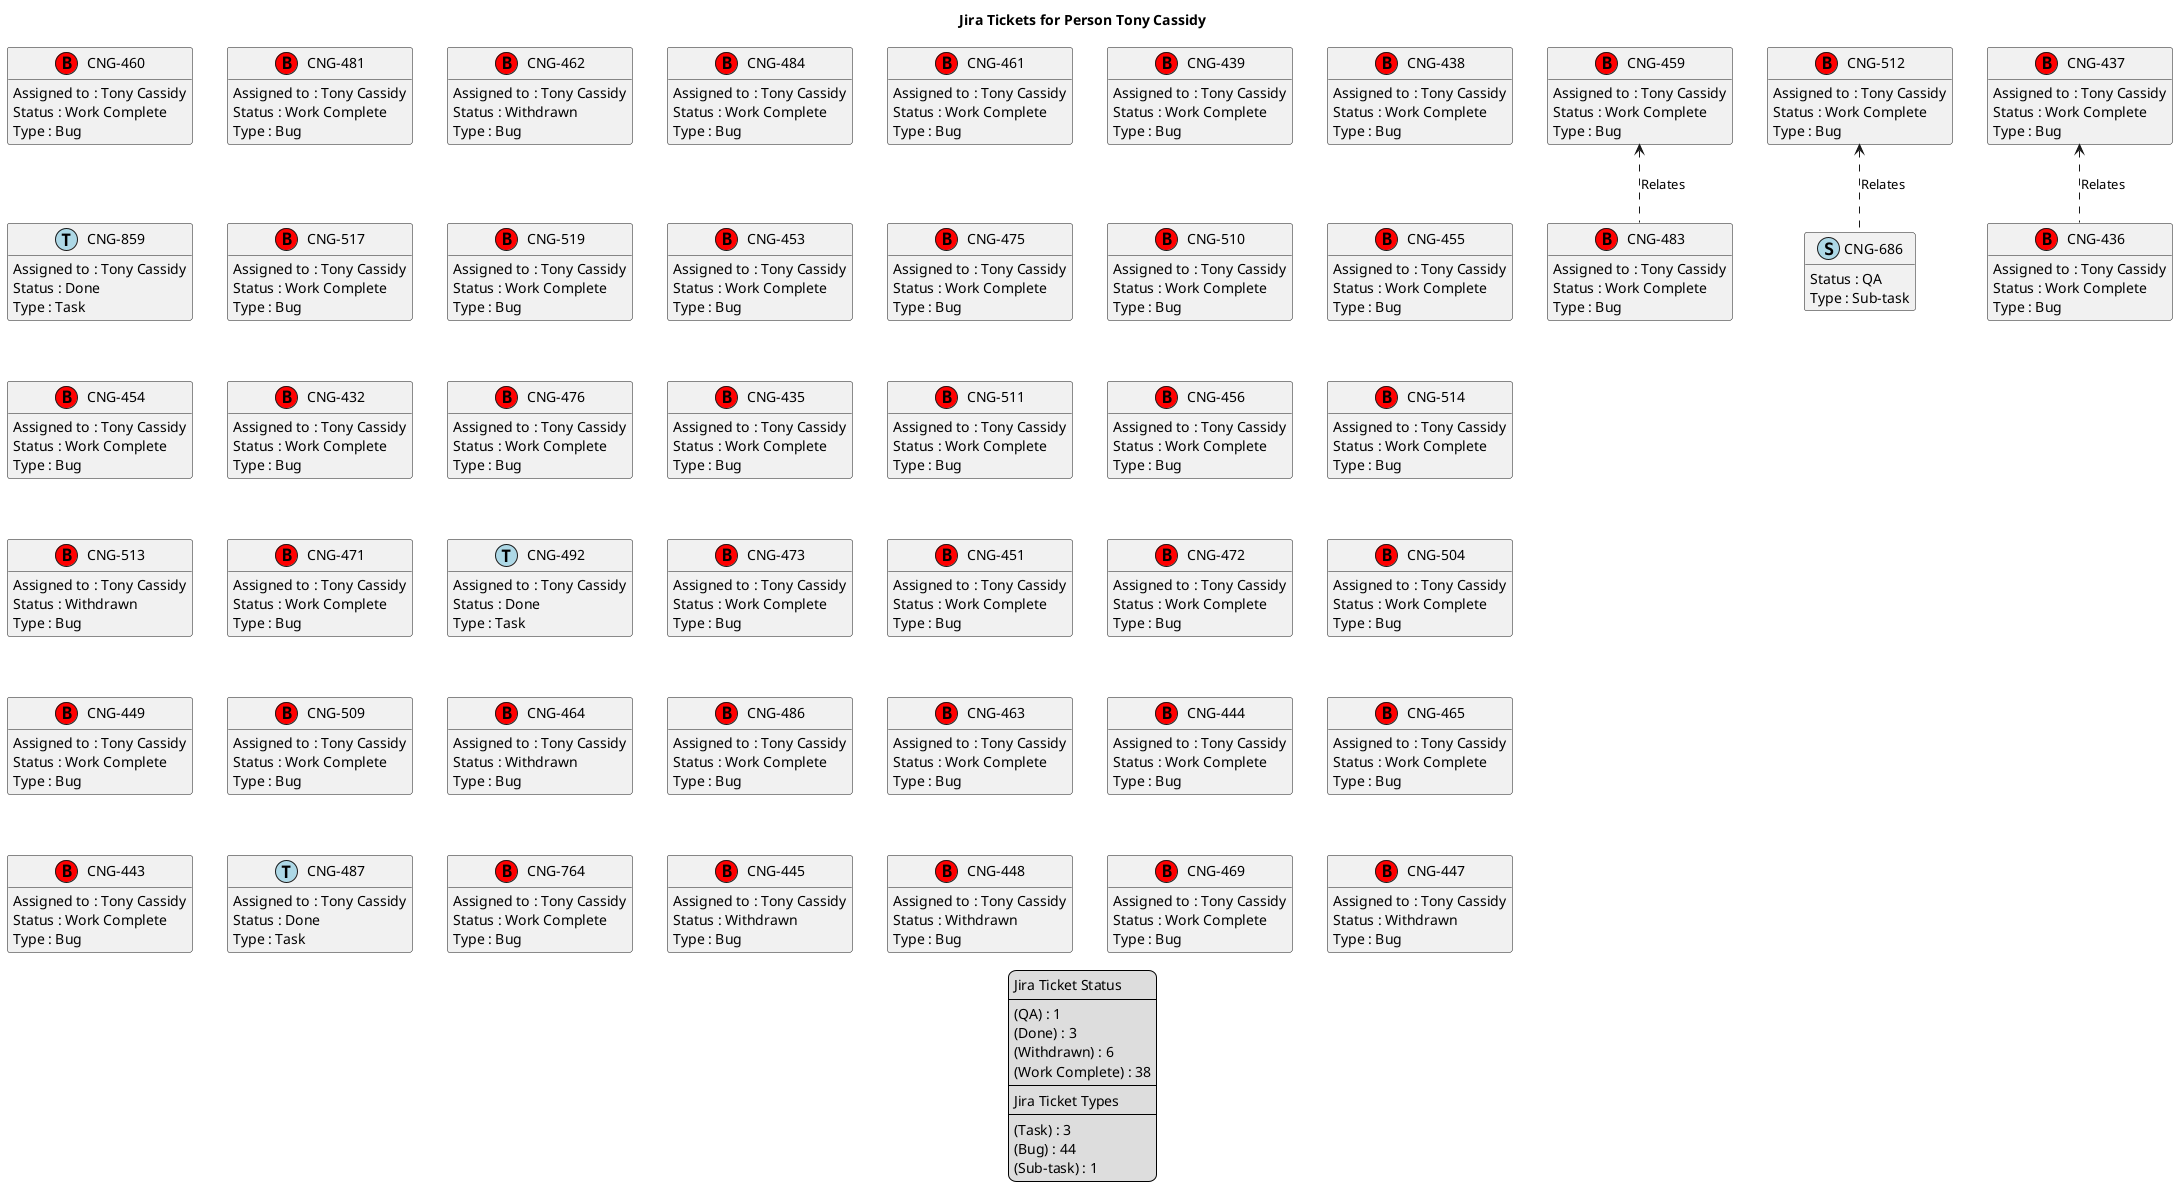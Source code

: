 @startuml
'https://plantuml.com/class-diagram

' GENERATE CLASS DIAGRAM ===========
' Generated at    : Fri Apr 19 14:50:29 CEST 2024

title Jira Tickets for Person Tony Cassidy
hide empty members

legend
Jira Ticket Status
----
(QA) : 1
(Done) : 3
(Withdrawn) : 6
(Work Complete) : 38
----
Jira Ticket Types
----
(Task) : 3
(Bug) : 44
(Sub-task) : 1
end legend


' Tickets =======
class "CNG-460" << (B,red) >> {
  Assigned to : Tony Cassidy
  Status : Work Complete
  Type : Bug
}

class "CNG-481" << (B,red) >> {
  Assigned to : Tony Cassidy
  Status : Work Complete
  Type : Bug
}

class "CNG-462" << (B,red) >> {
  Assigned to : Tony Cassidy
  Status : Withdrawn
  Type : Bug
}

class "CNG-484" << (B,red) >> {
  Assigned to : Tony Cassidy
  Status : Work Complete
  Type : Bug
}

class "CNG-461" << (B,red) >> {
  Assigned to : Tony Cassidy
  Status : Work Complete
  Type : Bug
}

class "CNG-483" << (B,red) >> {
  Assigned to : Tony Cassidy
  Status : Work Complete
  Type : Bug
}

class "CNG-439" << (B,red) >> {
  Assigned to : Tony Cassidy
  Status : Work Complete
  Type : Bug
}

class "CNG-438" << (B,red) >> {
  Assigned to : Tony Cassidy
  Status : Work Complete
  Type : Bug
}

class "CNG-859" << (T,lightblue) >> {
  Assigned to : Tony Cassidy
  Status : Done
  Type : Task
}

class "CNG-517" << (B,red) >> {
  Assigned to : Tony Cassidy
  Status : Work Complete
  Type : Bug
}

class "CNG-519" << (B,red) >> {
  Assigned to : Tony Cassidy
  Status : Work Complete
  Type : Bug
}

class "CNG-453" << (B,red) >> {
  Assigned to : Tony Cassidy
  Status : Work Complete
  Type : Bug
}

class "CNG-475" << (B,red) >> {
  Assigned to : Tony Cassidy
  Status : Work Complete
  Type : Bug
}

class "CNG-510" << (B,red) >> {
  Assigned to : Tony Cassidy
  Status : Work Complete
  Type : Bug
}

class "CNG-455" << (B,red) >> {
  Assigned to : Tony Cassidy
  Status : Work Complete
  Type : Bug
}

class "CNG-454" << (B,red) >> {
  Assigned to : Tony Cassidy
  Status : Work Complete
  Type : Bug
}

class "CNG-432" << (B,red) >> {
  Assigned to : Tony Cassidy
  Status : Work Complete
  Type : Bug
}

class "CNG-476" << (B,red) >> {
  Assigned to : Tony Cassidy
  Status : Work Complete
  Type : Bug
}

class "CNG-512" << (B,red) >> {
  Assigned to : Tony Cassidy
  Status : Work Complete
  Type : Bug
}

class "CNG-435" << (B,red) >> {
  Assigned to : Tony Cassidy
  Status : Work Complete
  Type : Bug
}

class "CNG-511" << (B,red) >> {
  Assigned to : Tony Cassidy
  Status : Work Complete
  Type : Bug
}

class "CNG-456" << (B,red) >> {
  Assigned to : Tony Cassidy
  Status : Work Complete
  Type : Bug
}

class "CNG-514" << (B,red) >> {
  Assigned to : Tony Cassidy
  Status : Work Complete
  Type : Bug
}

class "CNG-459" << (B,red) >> {
  Assigned to : Tony Cassidy
  Status : Work Complete
  Type : Bug
}

class "CNG-437" << (B,red) >> {
  Assigned to : Tony Cassidy
  Status : Work Complete
  Type : Bug
}

class "CNG-513" << (B,red) >> {
  Assigned to : Tony Cassidy
  Status : Withdrawn
  Type : Bug
}

class "CNG-436" << (B,red) >> {
  Assigned to : Tony Cassidy
  Status : Work Complete
  Type : Bug
}

class "CNG-471" << (B,red) >> {
  Assigned to : Tony Cassidy
  Status : Work Complete
  Type : Bug
}

class "CNG-492" << (T,lightblue) >> {
  Assigned to : Tony Cassidy
  Status : Done
  Type : Task
}

class "CNG-473" << (B,red) >> {
  Assigned to : Tony Cassidy
  Status : Work Complete
  Type : Bug
}

class "CNG-451" << (B,red) >> {
  Assigned to : Tony Cassidy
  Status : Work Complete
  Type : Bug
}

class "CNG-472" << (B,red) >> {
  Assigned to : Tony Cassidy
  Status : Work Complete
  Type : Bug
}

class "CNG-504" << (B,red) >> {
  Assigned to : Tony Cassidy
  Status : Work Complete
  Type : Bug
}

class "CNG-449" << (B,red) >> {
  Assigned to : Tony Cassidy
  Status : Work Complete
  Type : Bug
}

class "CNG-509" << (B,red) >> {
  Assigned to : Tony Cassidy
  Status : Work Complete
  Type : Bug
}

class "CNG-464" << (B,red) >> {
  Assigned to : Tony Cassidy
  Status : Withdrawn
  Type : Bug
}

class "CNG-486" << (B,red) >> {
  Assigned to : Tony Cassidy
  Status : Work Complete
  Type : Bug
}

class "CNG-463" << (B,red) >> {
  Assigned to : Tony Cassidy
  Status : Work Complete
  Type : Bug
}

class "CNG-686" << (S,lightblue) >> {
  Status : QA
  Type : Sub-task
}

class "CNG-444" << (B,red) >> {
  Assigned to : Tony Cassidy
  Status : Work Complete
  Type : Bug
}

class "CNG-465" << (B,red) >> {
  Assigned to : Tony Cassidy
  Status : Work Complete
  Type : Bug
}

class "CNG-443" << (B,red) >> {
  Assigned to : Tony Cassidy
  Status : Work Complete
  Type : Bug
}

class "CNG-487" << (T,lightblue) >> {
  Assigned to : Tony Cassidy
  Status : Done
  Type : Task
}

class "CNG-764" << (B,red) >> {
  Assigned to : Tony Cassidy
  Status : Work Complete
  Type : Bug
}

class "CNG-445" << (B,red) >> {
  Assigned to : Tony Cassidy
  Status : Withdrawn
  Type : Bug
}

class "CNG-448" << (B,red) >> {
  Assigned to : Tony Cassidy
  Status : Withdrawn
  Type : Bug
}

class "CNG-469" << (B,red) >> {
  Assigned to : Tony Cassidy
  Status : Work Complete
  Type : Bug
}

class "CNG-447" << (B,red) >> {
  Assigned to : Tony Cassidy
  Status : Withdrawn
  Type : Bug
}



' Links =======
"CNG-512" <.. "CNG-686" : Relates
"CNG-459" <.. "CNG-483" : Relates
"CNG-437" <.. "CNG-436" : Relates


@enduml
